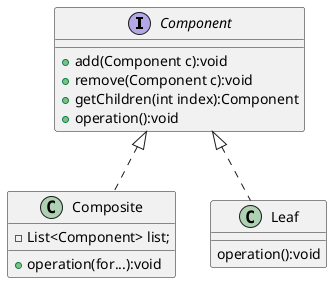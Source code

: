 @startuml

Component <|.. Composite
Component <|.. Leaf
interface Component{
    +add(Component c):void
    +remove(Component c):void
    +getChildren(int index):Component
    +operation():void
}

class Composite {
    -List<Component> list;
    +operation(for...):void
}

class Leaf{
    operation():void
}

@enduml